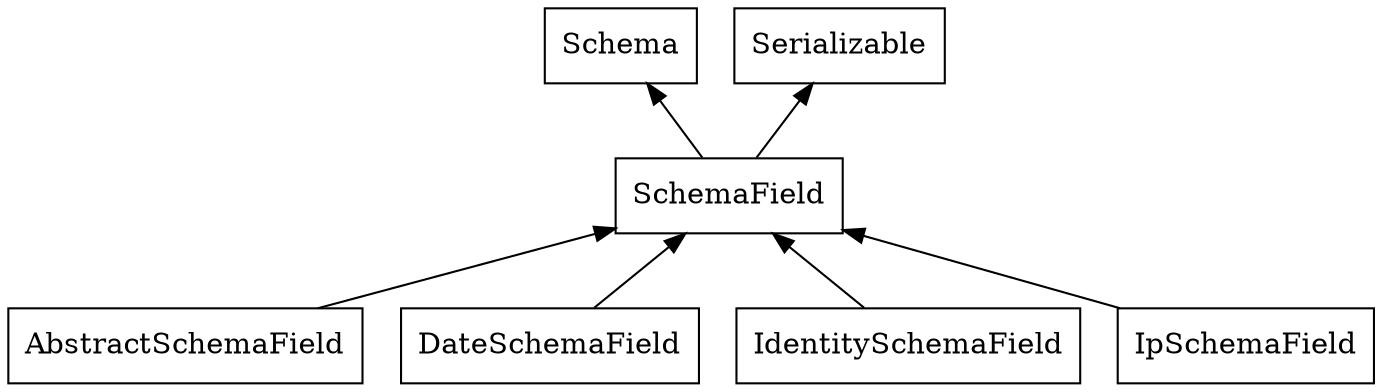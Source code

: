 digraph G {
    rankdir = BT
    node [shape = "box"]

    subgraph Schema {
        SchemaField -> Schema
        SchemaField -> Serializable
        AbstractSchemaField -> SchemaField
        DateSchemaField -> SchemaField
        IdentitySchemaField -> SchemaField
        IpSchemaField -> SchemaField
    }
}
